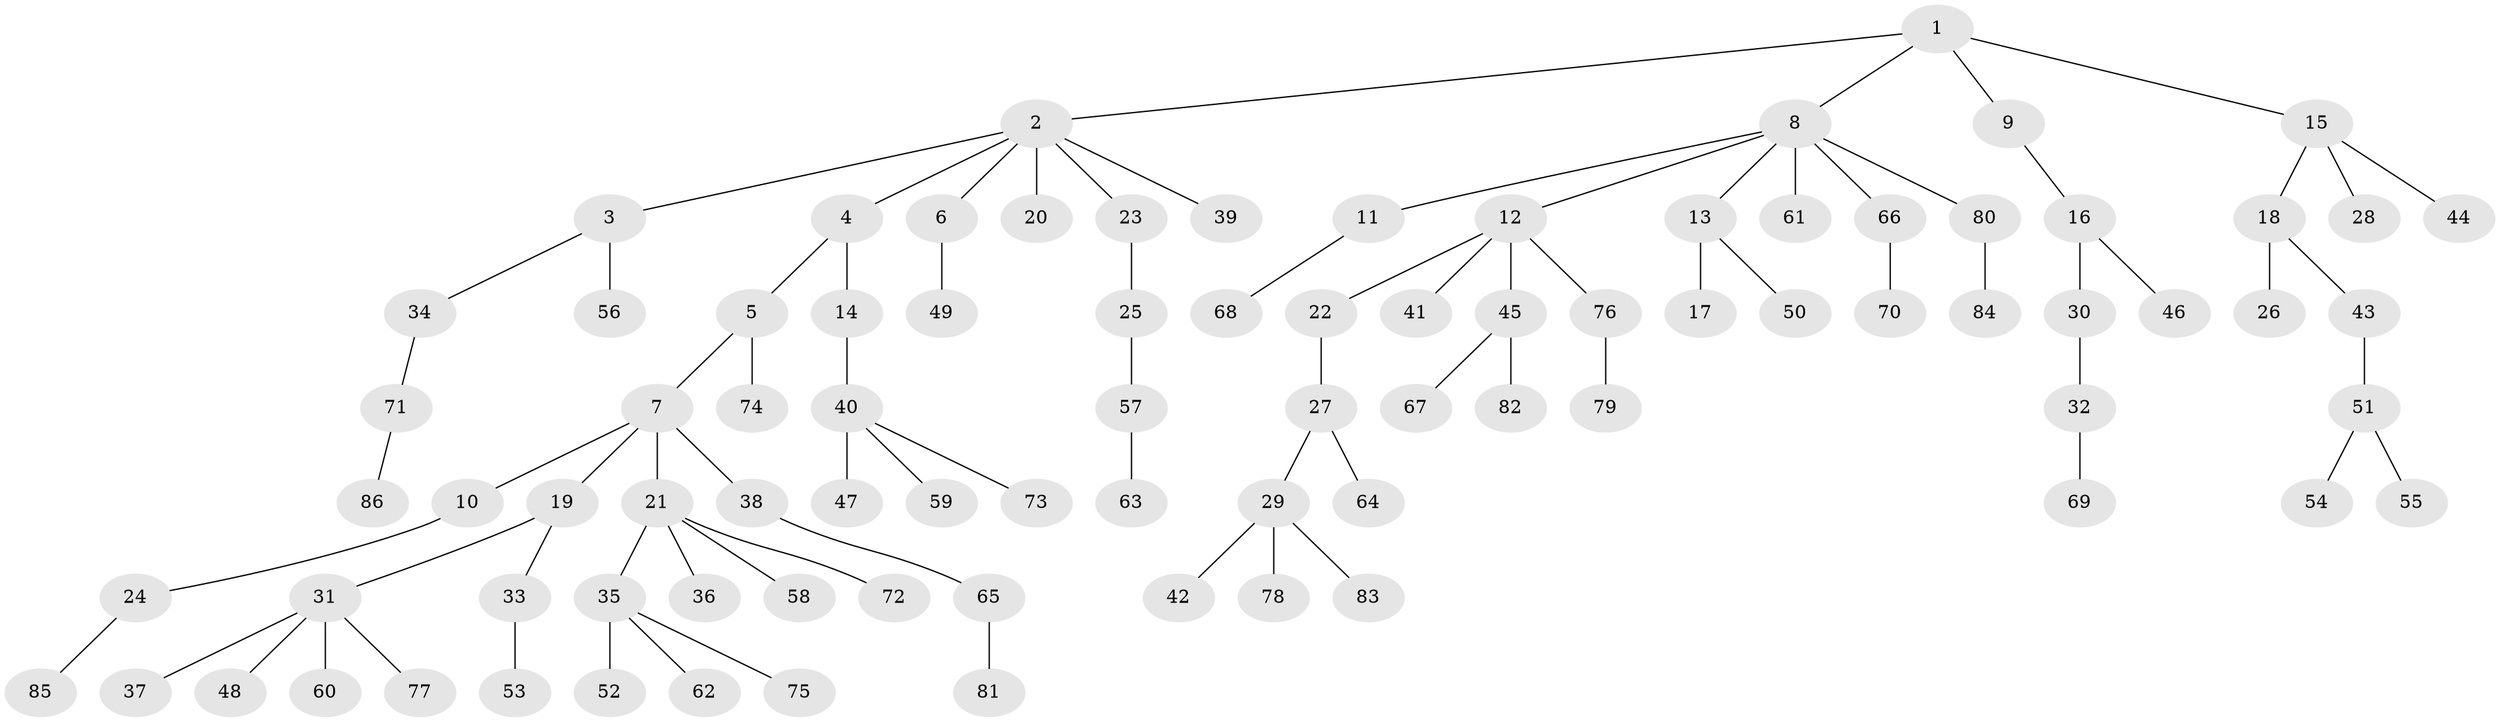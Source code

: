 // Generated by graph-tools (version 1.1) at 2025/53/03/09/25 04:53:24]
// undirected, 86 vertices, 85 edges
graph export_dot {
graph [start="1"]
  node [color=gray90,style=filled];
  1;
  2;
  3;
  4;
  5;
  6;
  7;
  8;
  9;
  10;
  11;
  12;
  13;
  14;
  15;
  16;
  17;
  18;
  19;
  20;
  21;
  22;
  23;
  24;
  25;
  26;
  27;
  28;
  29;
  30;
  31;
  32;
  33;
  34;
  35;
  36;
  37;
  38;
  39;
  40;
  41;
  42;
  43;
  44;
  45;
  46;
  47;
  48;
  49;
  50;
  51;
  52;
  53;
  54;
  55;
  56;
  57;
  58;
  59;
  60;
  61;
  62;
  63;
  64;
  65;
  66;
  67;
  68;
  69;
  70;
  71;
  72;
  73;
  74;
  75;
  76;
  77;
  78;
  79;
  80;
  81;
  82;
  83;
  84;
  85;
  86;
  1 -- 2;
  1 -- 8;
  1 -- 9;
  1 -- 15;
  2 -- 3;
  2 -- 4;
  2 -- 6;
  2 -- 20;
  2 -- 23;
  2 -- 39;
  3 -- 34;
  3 -- 56;
  4 -- 5;
  4 -- 14;
  5 -- 7;
  5 -- 74;
  6 -- 49;
  7 -- 10;
  7 -- 19;
  7 -- 21;
  7 -- 38;
  8 -- 11;
  8 -- 12;
  8 -- 13;
  8 -- 61;
  8 -- 66;
  8 -- 80;
  9 -- 16;
  10 -- 24;
  11 -- 68;
  12 -- 22;
  12 -- 41;
  12 -- 45;
  12 -- 76;
  13 -- 17;
  13 -- 50;
  14 -- 40;
  15 -- 18;
  15 -- 28;
  15 -- 44;
  16 -- 30;
  16 -- 46;
  18 -- 26;
  18 -- 43;
  19 -- 31;
  19 -- 33;
  21 -- 35;
  21 -- 36;
  21 -- 58;
  21 -- 72;
  22 -- 27;
  23 -- 25;
  24 -- 85;
  25 -- 57;
  27 -- 29;
  27 -- 64;
  29 -- 42;
  29 -- 78;
  29 -- 83;
  30 -- 32;
  31 -- 37;
  31 -- 48;
  31 -- 60;
  31 -- 77;
  32 -- 69;
  33 -- 53;
  34 -- 71;
  35 -- 52;
  35 -- 62;
  35 -- 75;
  38 -- 65;
  40 -- 47;
  40 -- 59;
  40 -- 73;
  43 -- 51;
  45 -- 67;
  45 -- 82;
  51 -- 54;
  51 -- 55;
  57 -- 63;
  65 -- 81;
  66 -- 70;
  71 -- 86;
  76 -- 79;
  80 -- 84;
}
